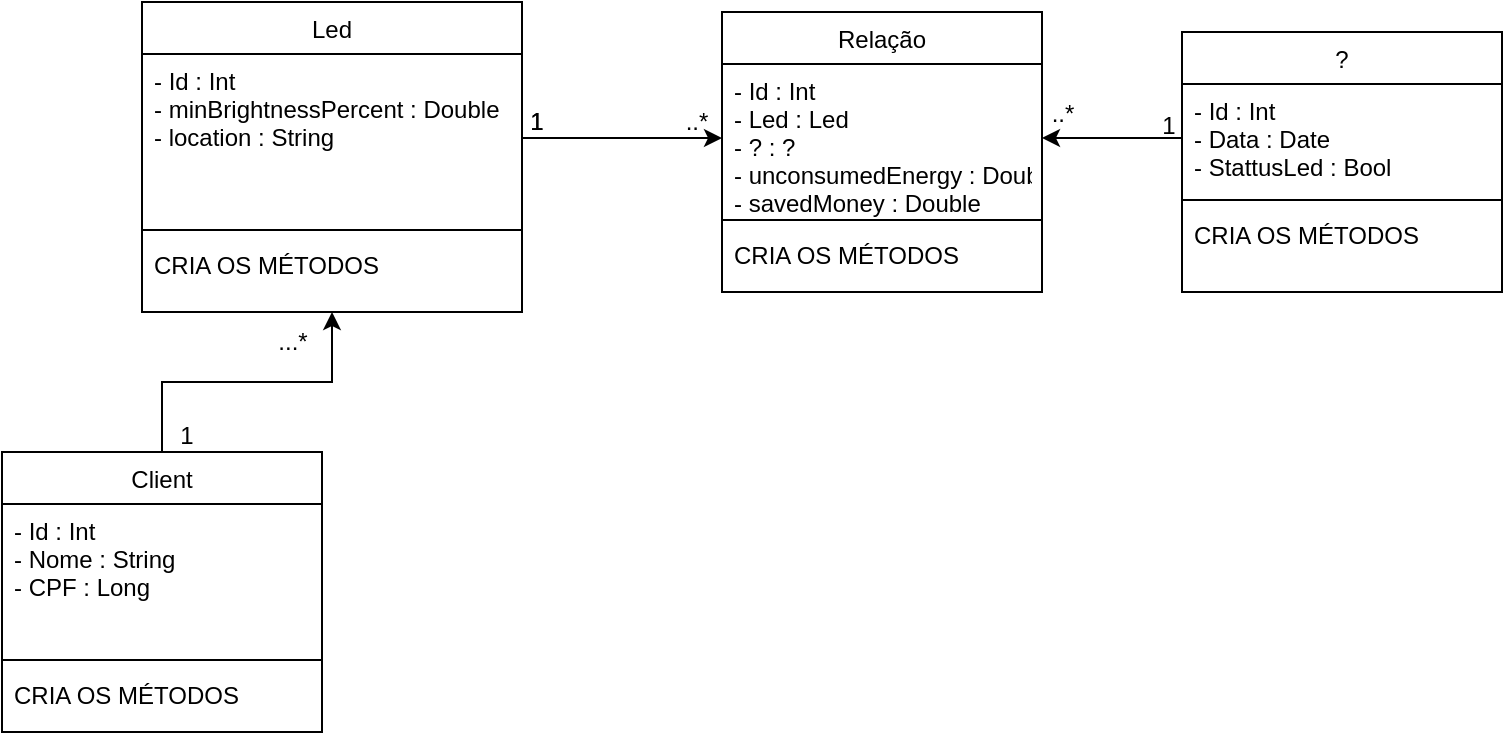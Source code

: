 <mxfile version="24.7.6">
  <diagram id="C5RBs43oDa-KdzZeNtuy" name="Page-1">
    <mxGraphModel dx="950" dy="407" grid="1" gridSize="10" guides="1" tooltips="1" connect="1" arrows="1" fold="1" page="1" pageScale="1" pageWidth="827" pageHeight="1169" math="0" shadow="0">
      <root>
        <mxCell id="WIyWlLk6GJQsqaUBKTNV-0" />
        <mxCell id="WIyWlLk6GJQsqaUBKTNV-1" parent="WIyWlLk6GJQsqaUBKTNV-0" />
        <mxCell id="zkfFHV4jXpPFQw0GAbJ--17" value="Led" style="swimlane;fontStyle=0;align=center;verticalAlign=top;childLayout=stackLayout;horizontal=1;startSize=26;horizontalStack=0;resizeParent=1;resizeLast=0;collapsible=1;marginBottom=0;rounded=0;shadow=0;strokeWidth=1;" parent="WIyWlLk6GJQsqaUBKTNV-1" vertex="1">
          <mxGeometry x="290" y="105" width="190" height="155" as="geometry">
            <mxRectangle x="550" y="140" width="160" height="26" as="alternateBounds" />
          </mxGeometry>
        </mxCell>
        <mxCell id="zkfFHV4jXpPFQw0GAbJ--18" value="- Id : Int&#xa;- minBrightnessPercent : Double&#xa;- location : String " style="text;align=left;verticalAlign=top;spacingLeft=4;spacingRight=4;overflow=hidden;rotatable=0;points=[[0,0.5],[1,0.5]];portConstraint=eastwest;" parent="zkfFHV4jXpPFQw0GAbJ--17" vertex="1">
          <mxGeometry y="26" width="190" height="84" as="geometry" />
        </mxCell>
        <mxCell id="zkfFHV4jXpPFQw0GAbJ--23" value="" style="line;html=1;strokeWidth=1;align=left;verticalAlign=middle;spacingTop=-1;spacingLeft=3;spacingRight=3;rotatable=0;labelPosition=right;points=[];portConstraint=eastwest;" parent="zkfFHV4jXpPFQw0GAbJ--17" vertex="1">
          <mxGeometry y="110" width="190" height="8" as="geometry" />
        </mxCell>
        <mxCell id="zkfFHV4jXpPFQw0GAbJ--24" value="CRIA OS MÉTODOS" style="text;align=left;verticalAlign=top;spacingLeft=4;spacingRight=4;overflow=hidden;rotatable=0;points=[[0,0.5],[1,0.5]];portConstraint=eastwest;" parent="zkfFHV4jXpPFQw0GAbJ--17" vertex="1">
          <mxGeometry y="118" width="190" height="26" as="geometry" />
        </mxCell>
        <mxCell id="BRmoxTz2nomwdVfXOCTK-0" value="?" style="swimlane;fontStyle=0;align=center;verticalAlign=top;childLayout=stackLayout;horizontal=1;startSize=26;horizontalStack=0;resizeParent=1;resizeLast=0;collapsible=1;marginBottom=0;rounded=0;shadow=0;strokeWidth=1;" vertex="1" parent="WIyWlLk6GJQsqaUBKTNV-1">
          <mxGeometry x="810" y="120" width="160" height="130" as="geometry">
            <mxRectangle x="130" y="380" width="160" height="26" as="alternateBounds" />
          </mxGeometry>
        </mxCell>
        <mxCell id="BRmoxTz2nomwdVfXOCTK-1" value="- Id : Int&#xa;- Data : Date&#xa;- StattusLed : Bool" style="text;align=left;verticalAlign=top;spacingLeft=4;spacingRight=4;overflow=hidden;rotatable=0;points=[[0,0.5],[1,0.5]];portConstraint=eastwest;" vertex="1" parent="BRmoxTz2nomwdVfXOCTK-0">
          <mxGeometry y="26" width="160" height="54" as="geometry" />
        </mxCell>
        <mxCell id="BRmoxTz2nomwdVfXOCTK-3" value="" style="line;html=1;strokeWidth=1;align=left;verticalAlign=middle;spacingTop=-1;spacingLeft=3;spacingRight=3;rotatable=0;labelPosition=right;points=[];portConstraint=eastwest;" vertex="1" parent="BRmoxTz2nomwdVfXOCTK-0">
          <mxGeometry y="80" width="160" height="8" as="geometry" />
        </mxCell>
        <mxCell id="BRmoxTz2nomwdVfXOCTK-4" value="CRIA OS MÉTODOS" style="text;align=left;verticalAlign=top;spacingLeft=4;spacingRight=4;overflow=hidden;rotatable=0;points=[[0,0.5],[1,0.5]];portConstraint=eastwest;fontStyle=0" vertex="1" parent="BRmoxTz2nomwdVfXOCTK-0">
          <mxGeometry y="88" width="160" height="26" as="geometry" />
        </mxCell>
        <mxCell id="BRmoxTz2nomwdVfXOCTK-6" value="Relação" style="swimlane;fontStyle=0;align=center;verticalAlign=top;childLayout=stackLayout;horizontal=1;startSize=26;horizontalStack=0;resizeParent=1;resizeLast=0;collapsible=1;marginBottom=0;rounded=0;shadow=0;strokeWidth=1;" vertex="1" parent="WIyWlLk6GJQsqaUBKTNV-1">
          <mxGeometry x="580" y="110" width="160" height="140" as="geometry">
            <mxRectangle x="130" y="380" width="160" height="26" as="alternateBounds" />
          </mxGeometry>
        </mxCell>
        <mxCell id="BRmoxTz2nomwdVfXOCTK-7" value="- Id : Int&#xa;- Led : Led&#xa;- ? : ?&#xa;- unconsumedEnergy : Double&#xa;- savedMoney : Double" style="text;align=left;verticalAlign=top;spacingLeft=4;spacingRight=4;overflow=hidden;rotatable=0;points=[[0,0.5],[1,0.5]];portConstraint=eastwest;" vertex="1" parent="BRmoxTz2nomwdVfXOCTK-6">
          <mxGeometry y="26" width="160" height="74" as="geometry" />
        </mxCell>
        <mxCell id="BRmoxTz2nomwdVfXOCTK-8" value="" style="line;html=1;strokeWidth=1;align=left;verticalAlign=middle;spacingTop=-1;spacingLeft=3;spacingRight=3;rotatable=0;labelPosition=right;points=[];portConstraint=eastwest;" vertex="1" parent="BRmoxTz2nomwdVfXOCTK-6">
          <mxGeometry y="100" width="160" height="8" as="geometry" />
        </mxCell>
        <mxCell id="BRmoxTz2nomwdVfXOCTK-9" value="CRIA OS MÉTODOS" style="text;align=left;verticalAlign=top;spacingLeft=4;spacingRight=4;overflow=hidden;rotatable=0;points=[[0,0.5],[1,0.5]];portConstraint=eastwest;fontStyle=0" vertex="1" parent="BRmoxTz2nomwdVfXOCTK-6">
          <mxGeometry y="108" width="160" height="26" as="geometry" />
        </mxCell>
        <mxCell id="BRmoxTz2nomwdVfXOCTK-10" style="edgeStyle=orthogonalEdgeStyle;rounded=0;orthogonalLoop=1;jettySize=auto;html=1;entryX=0;entryY=0.5;entryDx=0;entryDy=0;" edge="1" parent="WIyWlLk6GJQsqaUBKTNV-1" source="zkfFHV4jXpPFQw0GAbJ--18" target="BRmoxTz2nomwdVfXOCTK-7">
          <mxGeometry relative="1" as="geometry" />
        </mxCell>
        <mxCell id="BRmoxTz2nomwdVfXOCTK-11" style="edgeStyle=orthogonalEdgeStyle;rounded=0;orthogonalLoop=1;jettySize=auto;html=1;entryX=1;entryY=0.5;entryDx=0;entryDy=0;" edge="1" parent="WIyWlLk6GJQsqaUBKTNV-1" source="BRmoxTz2nomwdVfXOCTK-1" target="BRmoxTz2nomwdVfXOCTK-7">
          <mxGeometry relative="1" as="geometry" />
        </mxCell>
        <mxCell id="BRmoxTz2nomwdVfXOCTK-12" value="1" style="text;html=1;align=center;verticalAlign=middle;resizable=0;points=[];autosize=1;strokeColor=none;fillColor=none;" vertex="1" parent="WIyWlLk6GJQsqaUBKTNV-1">
          <mxGeometry x="472" y="150" width="30" height="30" as="geometry" />
        </mxCell>
        <mxCell id="BRmoxTz2nomwdVfXOCTK-15" value="1" style="text;html=1;align=center;verticalAlign=middle;resizable=0;points=[];autosize=1;strokeColor=none;fillColor=none;" vertex="1" parent="WIyWlLk6GJQsqaUBKTNV-1">
          <mxGeometry x="472" y="150" width="30" height="30" as="geometry" />
        </mxCell>
        <mxCell id="BRmoxTz2nomwdVfXOCTK-16" value="1" style="text;html=1;align=center;verticalAlign=middle;resizable=0;points=[];autosize=1;strokeColor=none;fillColor=none;" vertex="1" parent="WIyWlLk6GJQsqaUBKTNV-1">
          <mxGeometry x="788" y="152" width="30" height="30" as="geometry" />
        </mxCell>
        <mxCell id="BRmoxTz2nomwdVfXOCTK-17" value="..*" style="text;html=1;align=center;verticalAlign=middle;resizable=0;points=[];autosize=1;strokeColor=none;fillColor=none;" vertex="1" parent="WIyWlLk6GJQsqaUBKTNV-1">
          <mxGeometry x="552" y="150" width="30" height="30" as="geometry" />
        </mxCell>
        <mxCell id="BRmoxTz2nomwdVfXOCTK-18" value="..*" style="text;html=1;align=center;verticalAlign=middle;resizable=0;points=[];autosize=1;strokeColor=none;fillColor=none;" vertex="1" parent="WIyWlLk6GJQsqaUBKTNV-1">
          <mxGeometry x="735" y="146" width="30" height="30" as="geometry" />
        </mxCell>
        <mxCell id="BRmoxTz2nomwdVfXOCTK-23" style="edgeStyle=orthogonalEdgeStyle;rounded=0;orthogonalLoop=1;jettySize=auto;html=1;entryX=0.5;entryY=1;entryDx=0;entryDy=0;" edge="1" parent="WIyWlLk6GJQsqaUBKTNV-1" source="BRmoxTz2nomwdVfXOCTK-19" target="zkfFHV4jXpPFQw0GAbJ--17">
          <mxGeometry relative="1" as="geometry" />
        </mxCell>
        <mxCell id="BRmoxTz2nomwdVfXOCTK-19" value="Client" style="swimlane;fontStyle=0;align=center;verticalAlign=top;childLayout=stackLayout;horizontal=1;startSize=26;horizontalStack=0;resizeParent=1;resizeLast=0;collapsible=1;marginBottom=0;rounded=0;shadow=0;strokeWidth=1;" vertex="1" parent="WIyWlLk6GJQsqaUBKTNV-1">
          <mxGeometry x="220" y="330" width="160" height="140" as="geometry">
            <mxRectangle x="130" y="380" width="160" height="26" as="alternateBounds" />
          </mxGeometry>
        </mxCell>
        <mxCell id="BRmoxTz2nomwdVfXOCTK-20" value="- Id : Int&#xa;- Nome : String&#xa;- CPF : Long&#xa;" style="text;align=left;verticalAlign=top;spacingLeft=4;spacingRight=4;overflow=hidden;rotatable=0;points=[[0,0.5],[1,0.5]];portConstraint=eastwest;" vertex="1" parent="BRmoxTz2nomwdVfXOCTK-19">
          <mxGeometry y="26" width="160" height="74" as="geometry" />
        </mxCell>
        <mxCell id="BRmoxTz2nomwdVfXOCTK-21" value="" style="line;html=1;strokeWidth=1;align=left;verticalAlign=middle;spacingTop=-1;spacingLeft=3;spacingRight=3;rotatable=0;labelPosition=right;points=[];portConstraint=eastwest;" vertex="1" parent="BRmoxTz2nomwdVfXOCTK-19">
          <mxGeometry y="100" width="160" height="8" as="geometry" />
        </mxCell>
        <mxCell id="BRmoxTz2nomwdVfXOCTK-22" value="CRIA OS MÉTODOS" style="text;align=left;verticalAlign=top;spacingLeft=4;spacingRight=4;overflow=hidden;rotatable=0;points=[[0,0.5],[1,0.5]];portConstraint=eastwest;fontStyle=0" vertex="1" parent="BRmoxTz2nomwdVfXOCTK-19">
          <mxGeometry y="108" width="160" height="26" as="geometry" />
        </mxCell>
        <mxCell id="BRmoxTz2nomwdVfXOCTK-24" value="1" style="text;html=1;align=center;verticalAlign=middle;resizable=0;points=[];autosize=1;strokeColor=none;fillColor=none;" vertex="1" parent="WIyWlLk6GJQsqaUBKTNV-1">
          <mxGeometry x="297" y="307" width="30" height="30" as="geometry" />
        </mxCell>
        <mxCell id="BRmoxTz2nomwdVfXOCTK-25" value="...*" style="text;html=1;align=center;verticalAlign=middle;resizable=0;points=[];autosize=1;strokeColor=none;fillColor=none;" vertex="1" parent="WIyWlLk6GJQsqaUBKTNV-1">
          <mxGeometry x="345" y="260" width="40" height="30" as="geometry" />
        </mxCell>
      </root>
    </mxGraphModel>
  </diagram>
</mxfile>
